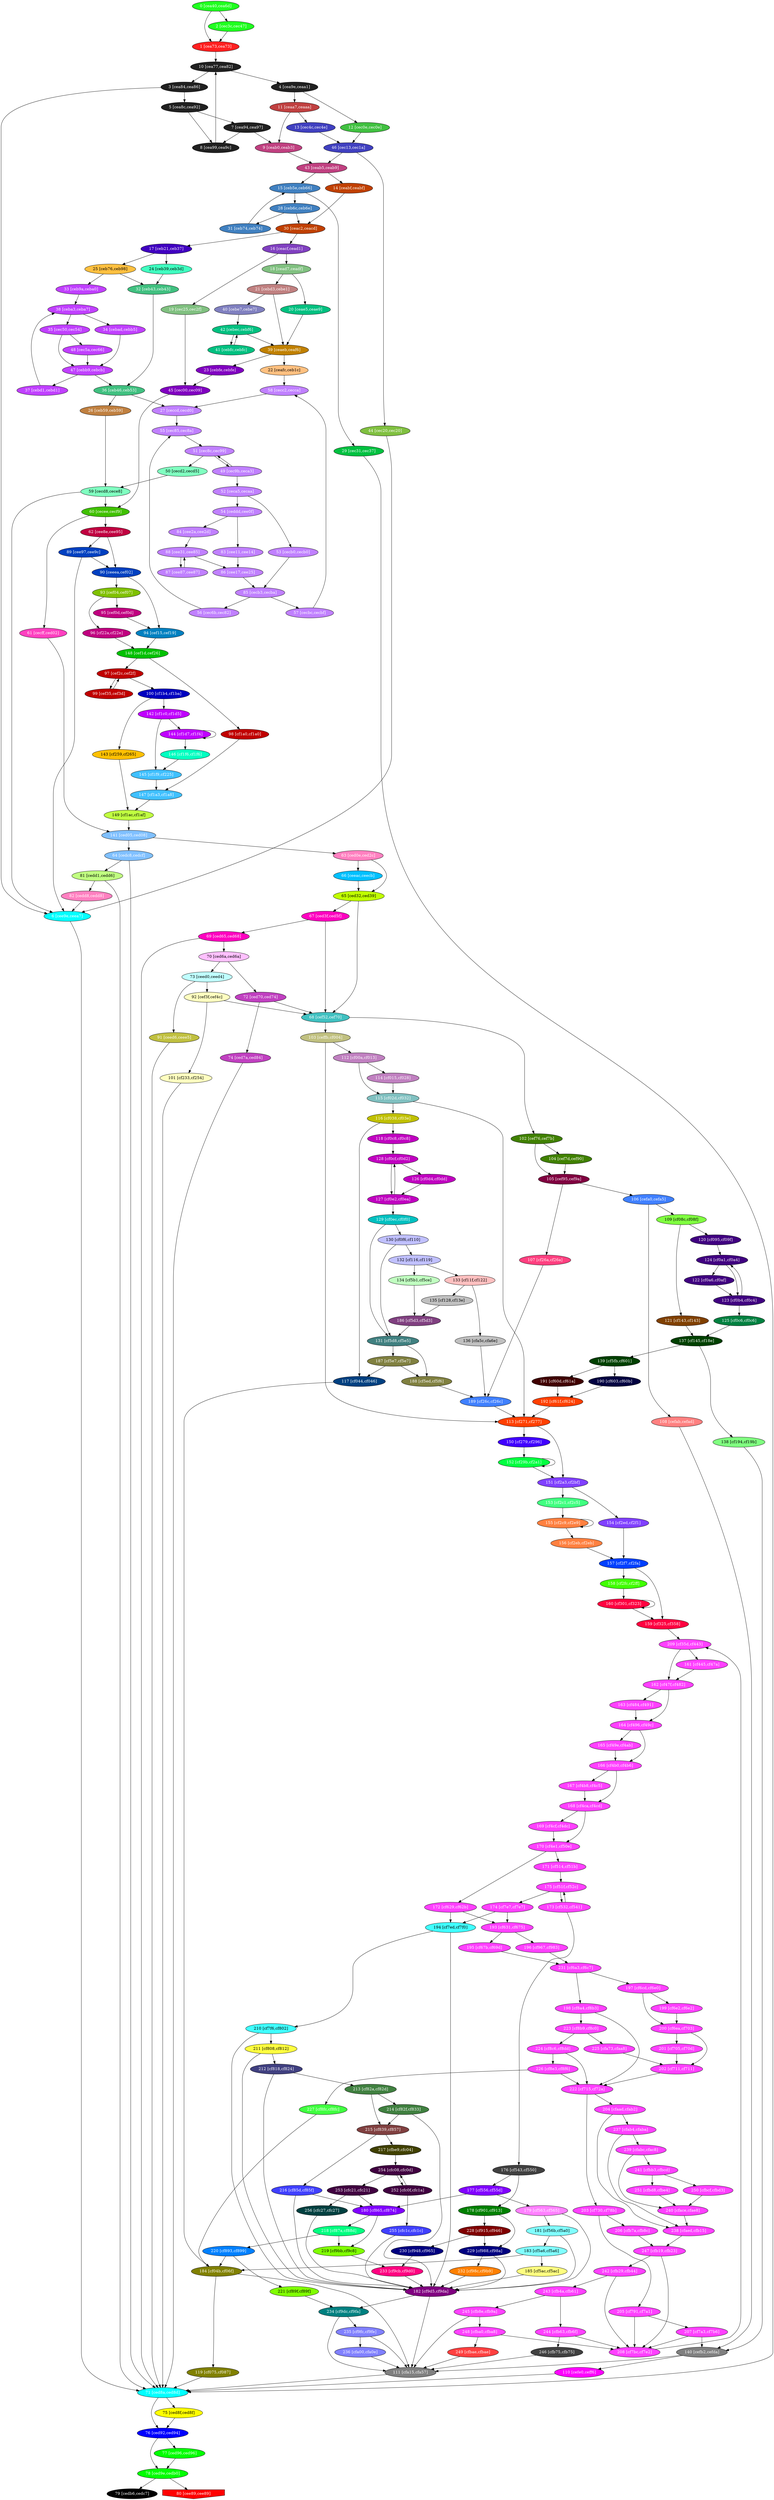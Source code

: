diGraph libnss3{
	libnss3_0  [style=filled fillcolor="#20FF20" fontcolor="#ffffff" shape=oval label="0 [cea40,cea6d]"]
	libnss3_1  [style=filled fillcolor="#FF2020" fontcolor="#ffffff" shape=oval label="1 [cea73,cea73]"]
	libnss3_2  [style=filled fillcolor="#20FF20" fontcolor="#ffffff" shape=oval label="2 [cec3c,cec47]"]
	libnss3_3  [style=filled fillcolor="#202020" fontcolor="#ffffff" shape=oval label="3 [cea84,cea86]"]
	libnss3_4  [style=filled fillcolor="#202020" fontcolor="#ffffff" shape=oval label="4 [cea9e,ceaa1]"]
	libnss3_5  [style=filled fillcolor="#202020" fontcolor="#ffffff" shape=oval label="5 [cea8c,cea92]"]
	libnss3_6  [style=filled fillcolor="#00FFFF" fontcolor="#ffffff" shape=oval label="6 [cee9e,ceea7]"]
	libnss3_7  [style=filled fillcolor="#202020" fontcolor="#ffffff" shape=oval label="7 [cea94,cea97]"]
	libnss3_8  [style=filled fillcolor="#202020" fontcolor="#ffffff" shape=oval label="8 [cea99,cea9c]"]
	libnss3_9  [style=filled fillcolor="#C04080" fontcolor="#ffffff" shape=oval label="9 [ceab0,ceab3]"]
	libnss3_a  [style=filled fillcolor="#202020" fontcolor="#ffffff" shape=oval label="10 [cea77,cea82]"]
	libnss3_b  [style=filled fillcolor="#C04040" fontcolor="#ffffff" shape=oval label="11 [ceaa7,ceaaa]"]
	libnss3_c  [style=filled fillcolor="#40C040" fontcolor="#ffffff" shape=oval label="12 [cec0e,cec0e]"]
	libnss3_d  [style=filled fillcolor="#4040C0" fontcolor="#ffffff" shape=oval label="13 [cec4c,cec4e]"]
	libnss3_e  [style=filled fillcolor="#C04000" fontcolor="#ffffff" shape=oval label="14 [ceabf,ceabf]"]
	libnss3_f  [style=filled fillcolor="#4080C0" fontcolor="#ffffff" shape=oval label="15 [ceb5e,ceb66]"]
	libnss3_10  [style=filled fillcolor="#8040C0" fontcolor="#ffffff" shape=oval label="16 [ceacf,cead1]"]
	libnss3_11  [style=filled fillcolor="#4000C0" fontcolor="#ffffff" shape=oval label="17 [ceb21,ceb37]"]
	libnss3_12  [style=filled fillcolor="#80C080" fontcolor="#ffffff" shape=oval label="18 [cead7,ceadf]"]
	libnss3_13  [style=filled fillcolor="#80C080" fontcolor="#ffffff" shape=oval label="19 [cec25,cec2f]"]
	libnss3_14  [style=filled fillcolor="#00C080" fontcolor="#ffffff" shape=oval label="20 [ceae5,ceae9]"]
	libnss3_15  [style=filled fillcolor="#C08080" fontcolor="#ffffff" shape=oval label="21 [cebd3,cebe1]"]
	libnss3_16  [style=filled fillcolor="#FFC080" fontcolor="#000000" shape=oval label="22 [ceafc,ceb1c]"]
	libnss3_17  [style=filled fillcolor="#8000C0" fontcolor="#ffffff" shape=oval label="23 [cebfe,cebfe]"]
	libnss3_18  [style=filled fillcolor="#40FFC0" fontcolor="#000000" shape=oval label="24 [ceb39,ceb3d]"]
	libnss3_19  [style=filled fillcolor="#FFC040" fontcolor="#000000" shape=oval label="25 [ceb76,ceb98]"]
	libnss3_1a  [style=filled fillcolor="#C08040" fontcolor="#ffffff" shape=oval label="26 [ceb59,ceb59]"]
	libnss3_1b  [style=filled fillcolor="#C080FF" fontcolor="#ffffff" shape=oval label="27 [ceccd,cecd0]"]
	libnss3_1c  [style=filled fillcolor="#4080C0" fontcolor="#ffffff" shape=oval label="28 [ceb6c,ceb6e]"]
	libnss3_1d  [style=filled fillcolor="#00C040" fontcolor="#ffffff" shape=oval label="29 [cec31,cec37]"]
	libnss3_1e  [style=filled fillcolor="#C04000" fontcolor="#ffffff" shape=oval label="30 [ceac2,ceacd]"]
	libnss3_1f  [style=filled fillcolor="#4080C0" fontcolor="#ffffff" shape=oval label="31 [ceb74,ceb74]"]
	libnss3_20  [style=filled fillcolor="#40C080" fontcolor="#ffffff" shape=oval label="32 [ceb43,ceb43]"]
	libnss3_21  [style=filled fillcolor="#C040FF" fontcolor="#ffffff" shape=oval label="33 [ceb9a,ceba0]"]
	libnss3_22  [style=filled fillcolor="#C040FF" fontcolor="#ffffff" shape=oval label="34 [cebad,cebb5]"]
	libnss3_23  [style=filled fillcolor="#C040FF" fontcolor="#ffffff" shape=oval label="35 [cec50,cec54]"]
	libnss3_24  [style=filled fillcolor="#40C080" fontcolor="#ffffff" shape=oval label="36 [ceb46,ceb53]"]
	libnss3_25  [style=filled fillcolor="#C040FF" fontcolor="#ffffff" shape=oval label="37 [cebd1,cebd1]"]
	libnss3_26  [style=filled fillcolor="#C040FF" fontcolor="#ffffff" shape=oval label="38 [ceba3,ceba7]"]
	libnss3_27  [style=filled fillcolor="#C08000" fontcolor="#ffffff" shape=oval label="39 [ceaeb,ceaf6]"]
	libnss3_28  [style=filled fillcolor="#8080C0" fontcolor="#ffffff" shape=oval label="40 [cebe7,cebe7]"]
	libnss3_29  [style=filled fillcolor="#00C080" fontcolor="#ffffff" shape=oval label="41 [cebfc,cebfc]"]
	libnss3_2a  [style=filled fillcolor="#00C080" fontcolor="#ffffff" shape=oval label="42 [cebec,cebf6]"]
	libnss3_2b  [style=filled fillcolor="#C04080" fontcolor="#ffffff" shape=oval label="43 [ceab5,ceab9]"]
	libnss3_2c  [style=filled fillcolor="#80C040" fontcolor="#ffffff" shape=oval label="44 [cec20,cec20]"]
	libnss3_2d  [style=filled fillcolor="#8000C0" fontcolor="#ffffff" shape=oval label="45 [cec00,cec09]"]
	libnss3_2e  [style=filled fillcolor="#4040C0" fontcolor="#ffffff" shape=oval label="46 [cec13,cec1a]"]
	libnss3_2f  [style=filled fillcolor="#C040FF" fontcolor="#ffffff" shape=oval label="47 [cebb9,cebcb]"]
	libnss3_30  [style=filled fillcolor="#C040FF" fontcolor="#ffffff" shape=oval label="48 [cec5a,cec66]"]
	libnss3_31  [style=filled fillcolor="#C080FF" fontcolor="#ffffff" shape=oval label="49 [cec9b,ceca3]"]
	libnss3_32  [style=filled fillcolor="#80FFC0" fontcolor="#000000" shape=oval label="50 [cecd2,cecd5]"]
	libnss3_33  [style=filled fillcolor="#C080FF" fontcolor="#ffffff" shape=oval label="51 [cec8c,cec99]"]
	libnss3_34  [style=filled fillcolor="#C080FF" fontcolor="#ffffff" shape=oval label="52 [ceca5,cecaa]"]
	libnss3_35  [style=filled fillcolor="#C080FF" fontcolor="#ffffff" shape=oval label="53 [cecb0,cecb0]"]
	libnss3_36  [style=filled fillcolor="#C080FF" fontcolor="#ffffff" shape=oval label="54 [ceddd,cee0f]"]
	libnss3_37  [style=filled fillcolor="#C080FF" fontcolor="#ffffff" shape=oval label="55 [cec85,cec8a]"]
	libnss3_38  [style=filled fillcolor="#C080FF" fontcolor="#ffffff" shape=oval label="56 [cec6b,cec82]"]
	libnss3_39  [style=filled fillcolor="#C080FF" fontcolor="#ffffff" shape=oval label="57 [cecbc,cecbf]"]
	libnss3_3a  [style=filled fillcolor="#C080FF" fontcolor="#ffffff" shape=oval label="58 [cecc2,cecca]"]
	libnss3_3b  [style=filled fillcolor="#80FFC0" fontcolor="#000000" shape=oval label="59 [cecd8,cece8]"]
	libnss3_3c  [style=filled fillcolor="#40C000" fontcolor="#ffffff" shape=oval label="60 [cecee,cecf9]"]
	libnss3_3d  [style=filled fillcolor="#FF40C0" fontcolor="#ffffff" shape=oval label="61 [cecff,ced02]"]
	libnss3_3e  [style=filled fillcolor="#C00040" fontcolor="#ffffff" shape=oval label="62 [cee8e,cee95]"]
	libnss3_3f  [style=filled fillcolor="#FF80C0" fontcolor="#ffffff" shape=oval label="63 [ced0e,ced2c]"]
	libnss3_40  [style=filled fillcolor="#80C0FF" fontcolor="#ffffff" shape=oval label="64 [cedc8,cedcf]"]
	libnss3_41  [style=filled fillcolor="#C0FF00" fontcolor="#000000" shape=oval label="65 [ced32,ced39]"]
	libnss3_42  [style=filled fillcolor="#00C0FF" fontcolor="#ffffff" shape=oval label="66 [ceeac,ceecb]"]
	libnss3_43  [style=filled fillcolor="#FF00C0" fontcolor="#ffffff" shape=oval label="67 [ced3f,ced5f]"]
	libnss3_44  [style=filled fillcolor="#40C0C0" fontcolor="#ffffff" shape=oval label="68 [cef52,cef70]"]
	libnss3_45  [style=filled fillcolor="#FF00C0" fontcolor="#ffffff" shape=oval label="69 [ced65,ced68]"]
	libnss3_46  [style=filled fillcolor="#FFC0FF" fontcolor="#000000" shape=oval label="70 [ced6a,ced6a]"]
	libnss3_47  [style=filled fillcolor="#00FFFF" fontcolor="#ffffff" shape=oval label="71 [ced8a,ced8d]"]
	libnss3_48  [style=filled fillcolor="#C040C0" fontcolor="#ffffff" shape=oval label="72 [ced70,ced74]"]
	libnss3_49  [style=filled fillcolor="#C0FFFF" fontcolor="#000000" shape=oval label="73 [ceed0,ceed4]"]
	libnss3_4a  [style=filled fillcolor="#C040C0" fontcolor="#ffffff" shape=oval label="74 [ced7a,ced84]"]
	libnss3_4b  [style=filled fillcolor="#FFFF00" fontcolor="#000000" shape=oval label="75 [ced8f,ced8f]"]
	libnss3_4c  [style=filled fillcolor="#0000FF" fontcolor="#ffffff" shape=oval label="76 [ced92,ced94]"]
	libnss3_4d  [style=filled fillcolor="#00FF00" fontcolor="#ffffff" shape=oval label="77 [ced96,ced96]"]
	libnss3_4e  [style=filled fillcolor="#00FF00" fontcolor="#ffffff" shape=oval label="78 [ced9e,cedb0]"]
	libnss3_4f  [style=filled fillcolor="#000000" fontcolor="#ffffff" shape=oval label="79 [cedb6,cedc7]"]
	libnss3_50  [style=filled fillcolor="#FF0000" fontcolor="#ffffff" shape=invhouse label="80 [cee89,cee89]"]
	libnss3_51  [style=filled fillcolor="#C0FF80" fontcolor="#000000" shape=oval label="81 [cedd1,cedd6]"]
	libnss3_52  [style=filled fillcolor="#FF80C0" fontcolor="#ffffff" shape=oval label="82 [cedd8,cedd8]"]
	libnss3_53  [style=filled fillcolor="#C080FF" fontcolor="#ffffff" shape=oval label="83 [cee11,cee14]"]
	libnss3_54  [style=filled fillcolor="#C080FF" fontcolor="#ffffff" shape=oval label="84 [cee2a,cee2d]"]
	libnss3_55  [style=filled fillcolor="#C080FF" fontcolor="#ffffff" shape=oval label="85 [cecb3,cecba]"]
	libnss3_56  [style=filled fillcolor="#C080FF" fontcolor="#ffffff" shape=oval label="86 [cee17,cee25]"]
	libnss3_57  [style=filled fillcolor="#C080FF" fontcolor="#ffffff" shape=oval label="87 [cee87,cee87]"]
	libnss3_58  [style=filled fillcolor="#C080FF" fontcolor="#ffffff" shape=oval label="88 [cee31,cee85]"]
	libnss3_59  [style=filled fillcolor="#0040C0" fontcolor="#ffffff" shape=oval label="89 [cee97,cee9c]"]
	libnss3_5a  [style=filled fillcolor="#0040C0" fontcolor="#ffffff" shape=oval label="90 [ceeea,cef02]"]
	libnss3_5b  [style=filled fillcolor="#C0C040" fontcolor="#ffffff" shape=oval label="91 [ceed6,ceee5]"]
	libnss3_5c  [style=filled fillcolor="#FFFFC0" fontcolor="#000000" shape=oval label="92 [cef3f,cef4c]"]
	libnss3_5d  [style=filled fillcolor="#80C000" fontcolor="#ffffff" shape=oval label="93 [cef04,cef07]"]
	libnss3_5e  [style=filled fillcolor="#0080C0" fontcolor="#ffffff" shape=oval label="94 [cef15,cef19]"]
	libnss3_5f  [style=filled fillcolor="#C00080" fontcolor="#ffffff" shape=oval label="95 [cef0d,cef0d]"]
	libnss3_60  [style=filled fillcolor="#C00080" fontcolor="#ffffff" shape=oval label="96 [cf22a,cf22e]"]
	libnss3_61  [style=filled fillcolor="#C00000" fontcolor="#ffffff" shape=oval label="97 [cef2c,cef2f]"]
	libnss3_62  [style=filled fillcolor="#C00000" fontcolor="#ffffff" shape=oval label="98 [cf1a0,cf1a0]"]
	libnss3_63  [style=filled fillcolor="#C00000" fontcolor="#ffffff" shape=oval label="99 [cef35,cef3d]"]
	libnss3_64  [style=filled fillcolor="#0000C0" fontcolor="#ffffff" shape=oval label="100 [cf1b4,cf1ba]"]
	libnss3_65  [style=filled fillcolor="#FFFFC0" fontcolor="#000000" shape=oval label="101 [cf233,cf254]"]
	libnss3_66  [style=filled fillcolor="#408000" fontcolor="#ffffff" shape=oval label="102 [cef76,cef7b]"]
	libnss3_67  [style=filled fillcolor="#C0C080" fontcolor="#ffffff" shape=oval label="103 [ceffb,cf004]"]
	libnss3_68  [style=filled fillcolor="#408000" fontcolor="#ffffff" shape=oval label="104 [cef7d,cef90]"]
	libnss3_69  [style=filled fillcolor="#800040" fontcolor="#ffffff" shape=oval label="105 [cef95,cef9a]"]
	libnss3_6a  [style=filled fillcolor="#4080FF" fontcolor="#ffffff" shape=oval label="106 [cefa0,cefa5]"]
	libnss3_6b  [style=filled fillcolor="#FF4080" fontcolor="#ffffff" shape=oval label="107 [cf26a,cf26a]"]
	libnss3_6c  [style=filled fillcolor="#FF8080" fontcolor="#ffffff" shape=oval label="108 [cefab,cefad]"]
	libnss3_6d  [style=filled fillcolor="#80FF40" fontcolor="#000000" shape=oval label="109 [cf08c,cf08f]"]
	libnss3_6e  [style=filled fillcolor="#FF00FF" fontcolor="#ffffff" shape=oval label="110 [cefe0,ceff6]"]
	libnss3_6f  [style=filled fillcolor="#808080" fontcolor="#ffffff" shape=oval label="111 [cfa15,cfa57]"]
	libnss3_70  [style=filled fillcolor="#C080C0" fontcolor="#ffffff" shape=oval label="112 [cf00a,cf013]"]
	libnss3_71  [style=filled fillcolor="#FF4000" fontcolor="#ffffff" shape=oval label="113 [cf271,cf277]"]
	libnss3_72  [style=filled fillcolor="#C080C0" fontcolor="#ffffff" shape=oval label="114 [cf015,cf028]"]
	libnss3_73  [style=filled fillcolor="#80C0C0" fontcolor="#ffffff" shape=oval label="115 [cf02d,cf032]"]
	libnss3_74  [style=filled fillcolor="#C0C000" fontcolor="#ffffff" shape=oval label="116 [cf038,cf03e]"]
	libnss3_75  [style=filled fillcolor="#004080" fontcolor="#ffffff" shape=oval label="117 [cf044,cf046]"]
	libnss3_76  [style=filled fillcolor="#C000C0" fontcolor="#ffffff" shape=oval label="118 [cf0c8,cf0c8]"]
	libnss3_77  [style=filled fillcolor="#808000" fontcolor="#ffffff" shape=oval label="119 [cf075,cf087]"]
	libnss3_78  [style=filled fillcolor="#400080" fontcolor="#ffffff" shape=oval label="120 [cf095,cf09f]"]
	libnss3_79  [style=filled fillcolor="#804000" fontcolor="#ffffff" shape=oval label="121 [cf143,cf143]"]
	libnss3_7a  [style=filled fillcolor="#400080" fontcolor="#ffffff" shape=oval label="122 [cf0a6,cf0af]"]
	libnss3_7b  [style=filled fillcolor="#400080" fontcolor="#ffffff" shape=oval label="123 [cf0b4,cf0c4]"]
	libnss3_7c  [style=filled fillcolor="#400080" fontcolor="#ffffff" shape=oval label="124 [cf0a1,cf0a4]"]
	libnss3_7d  [style=filled fillcolor="#008040" fontcolor="#ffffff" shape=oval label="125 [cf0c6,cf0c6]"]
	libnss3_7e  [style=filled fillcolor="#C000C0" fontcolor="#ffffff" shape=oval label="126 [cf0d4,cf0dd]"]
	libnss3_7f  [style=filled fillcolor="#C000C0" fontcolor="#ffffff" shape=oval label="127 [cf0e2,cf0ea]"]
	libnss3_80  [style=filled fillcolor="#C000C0" fontcolor="#ffffff" shape=oval label="128 [cf0cf,cf0d2]"]
	libnss3_81  [style=filled fillcolor="#00C0C0" fontcolor="#ffffff" shape=oval label="129 [cf0ec,cf0f0]"]
	libnss3_82  [style=filled fillcolor="#C0C0FF" fontcolor="#000000" shape=oval label="130 [cf0f6,cf110]"]
	libnss3_83  [style=filled fillcolor="#408080" fontcolor="#ffffff" shape=oval label="131 [cf5d8,cf5e5]"]
	libnss3_84  [style=filled fillcolor="#C0C0FF" fontcolor="#000000" shape=oval label="132 [cf116,cf119]"]
	libnss3_85  [style=filled fillcolor="#FFC0C0" fontcolor="#000000" shape=oval label="133 [cf11f,cf122]"]
	libnss3_86  [style=filled fillcolor="#C0FFC0" fontcolor="#000000" shape=oval label="134 [cf5b1,cf5ce]"]
	libnss3_87  [style=filled fillcolor="#C0C0C0" fontcolor="#000000" shape=oval label="135 [cf128,cf13e]"]
	libnss3_88  [style=filled fillcolor="#C0C0C0" fontcolor="#000000" shape=oval label="136 [cfa5c,cfa6e]"]
	libnss3_89  [style=filled fillcolor="#004000" fontcolor="#ffffff" shape=oval label="137 [cf145,cf18e]"]
	libnss3_8a  [style=filled fillcolor="#80FF80" fontcolor="#000000" shape=oval label="138 [cf194,cf19b]"]
	libnss3_8b  [style=filled fillcolor="#004000" fontcolor="#ffffff" shape=oval label="139 [cf5fb,cf601]"]
	libnss3_8c  [style=filled fillcolor="#808080" fontcolor="#ffffff" shape=oval label="140 [cefb2,cefda]"]
	libnss3_8d  [style=filled fillcolor="#80C0FF" fontcolor="#ffffff" shape=oval label="141 [ced05,ced08]"]
	libnss3_8e  [style=filled fillcolor="#C000FF" fontcolor="#ffffff" shape=oval label="142 [cf1c0,cf1d5]"]
	libnss3_8f  [style=filled fillcolor="#FFC000" fontcolor="#000000" shape=oval label="143 [cf259,cf265]"]
	libnss3_90  [style=filled fillcolor="#C000FF" fontcolor="#ffffff" shape=oval label="144 [cf1d7,cf1f4]"]
	libnss3_91  [style=filled fillcolor="#40C0FF" fontcolor="#ffffff" shape=oval label="145 [cf1f9,cf225]"]
	libnss3_92  [style=filled fillcolor="#00FFC0" fontcolor="#ffffff" shape=oval label="146 [cf1f6,cf1f6]"]
	libnss3_93  [style=filled fillcolor="#40C0FF" fontcolor="#ffffff" shape=oval label="147 [cf1a3,cf1a8]"]
	libnss3_94  [style=filled fillcolor="#00C000" fontcolor="#ffffff" shape=oval label="148 [cef1d,cef26]"]
	libnss3_95  [style=filled fillcolor="#C0FF40" fontcolor="#000000" shape=oval label="149 [cf1ac,cf1af]"]
	libnss3_96  [style=filled fillcolor="#4000FF" fontcolor="#ffffff" shape=oval label="150 [cf279,cf296]"]
	libnss3_97  [style=filled fillcolor="#8040FF" fontcolor="#ffffff" shape=oval label="151 [cf2a3,cf2bf]"]
	libnss3_98  [style=filled fillcolor="#00FF40" fontcolor="#ffffff" shape=oval label="152 [cf29b,cf2a1]"]
	libnss3_99  [style=filled fillcolor="#40FF80" fontcolor="#ffffff" shape=oval label="153 [cf2c1,cf2c5]"]
	libnss3_9a  [style=filled fillcolor="#8040FF" fontcolor="#ffffff" shape=oval label="154 [cf2ed,cf2f1]"]
	libnss3_9b  [style=filled fillcolor="#FF8040" fontcolor="#ffffff" shape=oval label="155 [cf2c9,cf2e9]"]
	libnss3_9c  [style=filled fillcolor="#FF8040" fontcolor="#ffffff" shape=oval label="156 [cf2eb,cf2eb]"]
	libnss3_9d  [style=filled fillcolor="#0040FF" fontcolor="#ffffff" shape=oval label="157 [cf2f7,cf2fa]"]
	libnss3_9e  [style=filled fillcolor="#40FF00" fontcolor="#ffffff" shape=oval label="158 [cf2fc,cf2ff]"]
	libnss3_9f  [style=filled fillcolor="#FF0040" fontcolor="#ffffff" shape=oval label="159 [cf325,cf358]"]
	libnss3_a0  [style=filled fillcolor="#FF0040" fontcolor="#ffffff" shape=oval label="160 [cf301,cf323]"]
	libnss3_a1  [style=filled fillcolor="#FF40FF" fontcolor="#ffffff" shape=oval label="161 [cf445,cf47a]"]
	libnss3_a2  [style=filled fillcolor="#FF40FF" fontcolor="#ffffff" shape=oval label="162 [cf47f,cf482]"]
	libnss3_a3  [style=filled fillcolor="#FF40FF" fontcolor="#ffffff" shape=oval label="163 [cf484,cf491]"]
	libnss3_a4  [style=filled fillcolor="#FF40FF" fontcolor="#ffffff" shape=oval label="164 [cf496,cf49c]"]
	libnss3_a5  [style=filled fillcolor="#FF40FF" fontcolor="#ffffff" shape=oval label="165 [cf49e,cf4ab]"]
	libnss3_a6  [style=filled fillcolor="#FF40FF" fontcolor="#ffffff" shape=oval label="166 [cf4b0,cf4b6]"]
	libnss3_a7  [style=filled fillcolor="#FF40FF" fontcolor="#ffffff" shape=oval label="167 [cf4b8,cf4c5]"]
	libnss3_a8  [style=filled fillcolor="#FF40FF" fontcolor="#ffffff" shape=oval label="168 [cf4ca,cf4cd]"]
	libnss3_a9  [style=filled fillcolor="#FF40FF" fontcolor="#ffffff" shape=oval label="169 [cf4cf,cf4dc]"]
	libnss3_aa  [style=filled fillcolor="#FF40FF" fontcolor="#ffffff" shape=oval label="170 [cf4e1,cf50e]"]
	libnss3_ab  [style=filled fillcolor="#FF40FF" fontcolor="#ffffff" shape=oval label="171 [cf514,cf51b]"]
	libnss3_ac  [style=filled fillcolor="#FF40FF" fontcolor="#ffffff" shape=oval label="172 [cf629,cf62b]"]
	libnss3_ad  [style=filled fillcolor="#FF40FF" fontcolor="#ffffff" shape=oval label="173 [cf532,cf541]"]
	libnss3_ae  [style=filled fillcolor="#FF40FF" fontcolor="#ffffff" shape=oval label="174 [cf7e7,cf7e7]"]
	libnss3_af  [style=filled fillcolor="#FF40FF" fontcolor="#ffffff" shape=oval label="175 [cf51f,cf52c]"]
	libnss3_b0  [style=filled fillcolor="#404040" fontcolor="#ffffff" shape=oval label="176 [cf543,cf550]"]
	libnss3_b1  [style=filled fillcolor="#8000FF" fontcolor="#ffffff" shape=oval label="177 [cf556,cf55d]"]
	libnss3_b2  [style=filled fillcolor="#008000" fontcolor="#ffffff" shape=oval label="178 [cf901,cf913]"]
	libnss3_b3  [style=filled fillcolor="#FF80FF" fontcolor="#ffffff" shape=oval label="179 [cf563,cf565]"]
	libnss3_b4  [style=filled fillcolor="#8000FF" fontcolor="#ffffff" shape=oval label="180 [cf865,cf874]"]
	libnss3_b5  [style=filled fillcolor="#80FFFF" fontcolor="#000000" shape=oval label="181 [cf56b,cf5a0]"]
	libnss3_b6  [style=filled fillcolor="#800080" fontcolor="#ffffff" shape=oval label="182 [cf9d5,cf9da]"]
	libnss3_b7  [style=filled fillcolor="#80FFFF" fontcolor="#000000" shape=oval label="183 [cf5a6,cf5a6]"]
	libnss3_b8  [style=filled fillcolor="#808000" fontcolor="#ffffff" shape=oval label="184 [cf04b,cf06f]"]
	libnss3_b9  [style=filled fillcolor="#FFFF80" fontcolor="#000000" shape=oval label="185 [cf5ac,cf5ac]"]
	libnss3_ba  [style=filled fillcolor="#804080" fontcolor="#ffffff" shape=oval label="186 [cf5d3,cf5d3]"]
	libnss3_bb  [style=filled fillcolor="#808040" fontcolor="#ffffff" shape=oval label="187 [cf5e7,cf5e7]"]
	libnss3_bc  [style=filled fillcolor="#808040" fontcolor="#ffffff" shape=oval label="188 [cf5ed,cf5f6]"]
	libnss3_bd  [style=filled fillcolor="#4080FF" fontcolor="#ffffff" shape=oval label="189 [cf26c,cf26c]"]
	libnss3_be  [style=filled fillcolor="#000040" fontcolor="#ffffff" shape=oval label="190 [cf603,cf60b]"]
	libnss3_bf  [style=filled fillcolor="#400000" fontcolor="#ffffff" shape=oval label="191 [cf60d,cf61a]"]
	libnss3_c0  [style=filled fillcolor="#FF4000" fontcolor="#ffffff" shape=oval label="192 [cf61f,cf624]"]
	libnss3_c1  [style=filled fillcolor="#FF40FF" fontcolor="#ffffff" shape=oval label="193 [cf631,cf675]"]
	libnss3_c2  [style=filled fillcolor="#40FFFF" fontcolor="#000000" shape=oval label="194 [cf7ed,cf7f0]"]
	libnss3_c3  [style=filled fillcolor="#FF40FF" fontcolor="#ffffff" shape=oval label="195 [cf67b,cf69d]"]
	libnss3_c4  [style=filled fillcolor="#FF40FF" fontcolor="#ffffff" shape=oval label="196 [cf967,cf983]"]
	libnss3_c5  [style=filled fillcolor="#FF40FF" fontcolor="#ffffff" shape=oval label="197 [cf6cd,cf6e0]"]
	libnss3_c6  [style=filled fillcolor="#FF40FF" fontcolor="#ffffff" shape=oval label="198 [cf8a4,cf8b3]"]
	libnss3_c7  [style=filled fillcolor="#FF40FF" fontcolor="#ffffff" shape=oval label="199 [cf6e2,cf6e2]"]
	libnss3_c8  [style=filled fillcolor="#FF40FF" fontcolor="#ffffff" shape=oval label="200 [cf6ea,cf703]"]
	libnss3_c9  [style=filled fillcolor="#FF40FF" fontcolor="#ffffff" shape=oval label="201 [cf705,cf70d]"]
	libnss3_ca  [style=filled fillcolor="#FF40FF" fontcolor="#ffffff" shape=oval label="202 [cf711,cf711]"]
	libnss3_cb  [style=filled fillcolor="#FF40FF" fontcolor="#ffffff" shape=oval label="203 [cf730,cf78b]"]
	libnss3_cc  [style=filled fillcolor="#FF40FF" fontcolor="#ffffff" shape=oval label="204 [cfaad,cfab2]"]
	libnss3_cd  [style=filled fillcolor="#FF40FF" fontcolor="#ffffff" shape=oval label="205 [cf791,cf7a1]"]
	libnss3_ce  [style=filled fillcolor="#FF40FF" fontcolor="#ffffff" shape=oval label="206 [cfb7a,cfb8c]"]
	libnss3_cf  [style=filled fillcolor="#FF40FF" fontcolor="#ffffff" shape=oval label="207 [cf7a3,cf7b6]"]
	libnss3_d0  [style=filled fillcolor="#FF40FF" fontcolor="#ffffff" shape=oval label="208 [cf7bc,cf7e2]"]
	libnss3_d1  [style=filled fillcolor="#FF40FF" fontcolor="#ffffff" shape=oval label="209 [cf35d,cf443]"]
	libnss3_d2  [style=filled fillcolor="#40FFFF" fontcolor="#000000" shape=oval label="210 [cf7f6,cf802]"]
	libnss3_d3  [style=filled fillcolor="#FFFF40" fontcolor="#000000" shape=oval label="211 [cf808,cf812]"]
	libnss3_d4  [style=filled fillcolor="#404080" fontcolor="#ffffff" shape=oval label="212 [cf818,cf824]"]
	libnss3_d5  [style=filled fillcolor="#408040" fontcolor="#ffffff" shape=oval label="213 [cf82a,cf82d]"]
	libnss3_d6  [style=filled fillcolor="#408040" fontcolor="#ffffff" shape=oval label="214 [cf82f,cf833]"]
	libnss3_d7  [style=filled fillcolor="#804040" fontcolor="#ffffff" shape=oval label="215 [cf839,cf857]"]
	libnss3_d8  [style=filled fillcolor="#4040FF" fontcolor="#ffffff" shape=oval label="216 [cf85d,cf85f]"]
	libnss3_d9  [style=filled fillcolor="#404000" fontcolor="#ffffff" shape=oval label="217 [cfbe9,cfc04]"]
	libnss3_da  [style=filled fillcolor="#00FF80" fontcolor="#ffffff" shape=oval label="218 [cf87a,cf88d]"]
	libnss3_db  [style=filled fillcolor="#80FF00" fontcolor="#000000" shape=oval label="219 [cf9bb,cf9c8]"]
	libnss3_dc  [style=filled fillcolor="#0080FF" fontcolor="#ffffff" shape=oval label="220 [cf893,cf899]"]
	libnss3_dd  [style=filled fillcolor="#80FF00" fontcolor="#000000" shape=oval label="221 [cf89f,cf89f]"]
	libnss3_de  [style=filled fillcolor="#FF40FF" fontcolor="#ffffff" shape=oval label="222 [cf715,cf72a]"]
	libnss3_df  [style=filled fillcolor="#FF40FF" fontcolor="#ffffff" shape=oval label="223 [cf8b9,cf8c0]"]
	libnss3_e0  [style=filled fillcolor="#FF40FF" fontcolor="#ffffff" shape=oval label="224 [cf8c6,cf8dd]"]
	libnss3_e1  [style=filled fillcolor="#FF40FF" fontcolor="#ffffff" shape=oval label="225 [cfa73,cfaa8]"]
	libnss3_e2  [style=filled fillcolor="#FF40FF" fontcolor="#ffffff" shape=oval label="226 [cf8e3,cf8f6]"]
	libnss3_e3  [style=filled fillcolor="#40FF40" fontcolor="#ffffff" shape=oval label="227 [cf8fc,cf8fc]"]
	libnss3_e4  [style=filled fillcolor="#800000" fontcolor="#ffffff" shape=oval label="228 [cf915,cf946]"]
	libnss3_e5  [style=filled fillcolor="#000080" fontcolor="#ffffff" shape=oval label="229 [cf988,cf98a]"]
	libnss3_e6  [style=filled fillcolor="#000080" fontcolor="#ffffff" shape=oval label="230 [cf948,cf965]"]
	libnss3_e7  [style=filled fillcolor="#FF40FF" fontcolor="#ffffff" shape=oval label="231 [cf6a3,cf6c7]"]
	libnss3_e8  [style=filled fillcolor="#FF8000" fontcolor="#ffffff" shape=oval label="232 [cf98c,cf9b9]"]
	libnss3_e9  [style=filled fillcolor="#FF0080" fontcolor="#ffffff" shape=oval label="233 [cf9cb,cf9d0]"]
	libnss3_ea  [style=filled fillcolor="#008080" fontcolor="#ffffff" shape=oval label="234 [cf9dc,cf9fa]"]
	libnss3_eb  [style=filled fillcolor="#8080FF" fontcolor="#ffffff" shape=oval label="235 [cf9fc,cf9fe]"]
	libnss3_ec  [style=filled fillcolor="#8080FF" fontcolor="#ffffff" shape=oval label="236 [cfa00,cfa0e]"]
	libnss3_ed  [style=filled fillcolor="#FF40FF" fontcolor="#ffffff" shape=oval label="237 [cfab4,cfaba]"]
	libnss3_ee  [style=filled fillcolor="#FF40FF" fontcolor="#ffffff" shape=oval label="238 [cfaed,cfb15]"]
	libnss3_ef  [style=filled fillcolor="#FF40FF" fontcolor="#ffffff" shape=oval label="239 [cfabc,cfac8]"]
	libnss3_f0  [style=filled fillcolor="#FF40FF" fontcolor="#ffffff" shape=oval label="240 [cface,cfae8]"]
	libnss3_f1  [style=filled fillcolor="#FF40FF" fontcolor="#ffffff" shape=oval label="241 [cfbb3,cfbcd]"]
	libnss3_f2  [style=filled fillcolor="#FF40FF" fontcolor="#ffffff" shape=oval label="242 [cfb29,cfb44]"]
	libnss3_f3  [style=filled fillcolor="#FF40FF" fontcolor="#ffffff" shape=oval label="243 [cfb4a,cfb61]"]
	libnss3_f4  [style=filled fillcolor="#FF40FF" fontcolor="#ffffff" shape=oval label="244 [cfb63,cfb6f]"]
	libnss3_f5  [style=filled fillcolor="#FF40FF" fontcolor="#ffffff" shape=oval label="245 [cfb8e,cfb9a]"]
	libnss3_f6  [style=filled fillcolor="#404040" fontcolor="#ffffff" shape=oval label="246 [cfb75,cfb75]"]
	libnss3_f7  [style=filled fillcolor="#FF40FF" fontcolor="#ffffff" shape=oval label="247 [cfb19,cfb23]"]
	libnss3_f8  [style=filled fillcolor="#FF40FF" fontcolor="#ffffff" shape=oval label="248 [cfba0,cfba8]"]
	libnss3_f9  [style=filled fillcolor="#FF4040" fontcolor="#ffffff" shape=oval label="249 [cfbae,cfbae]"]
	libnss3_fa  [style=filled fillcolor="#FF40FF" fontcolor="#ffffff" shape=oval label="250 [cfbcf,cfbd3]"]
	libnss3_fb  [style=filled fillcolor="#FF40FF" fontcolor="#ffffff" shape=oval label="251 [cfbd8,cfbe4]"]
	libnss3_fc  [style=filled fillcolor="#400040" fontcolor="#ffffff" shape=oval label="252 [cfc0f,cfc1a]"]
	libnss3_fd  [style=filled fillcolor="#400040" fontcolor="#ffffff" shape=oval label="253 [cfc21,cfc21]"]
	libnss3_fe  [style=filled fillcolor="#400040" fontcolor="#ffffff" shape=oval label="254 [cfc08,cfc0d]"]
	libnss3_ff  [style=filled fillcolor="#4040FF" fontcolor="#ffffff" shape=oval label="255 [cfc1c,cfc1c]"]
	libnss3_100  [style=filled fillcolor="#004040" fontcolor="#ffffff" shape=oval label="256 [cfc27,cfc27]"]

	libnss3_0 -> libnss3_1
	libnss3_0 -> libnss3_2
	libnss3_1 -> libnss3_a
	libnss3_2 -> libnss3_1
	libnss3_3 -> libnss3_5
	libnss3_3 -> libnss3_6
	libnss3_4 -> libnss3_b
	libnss3_4 -> libnss3_c
	libnss3_5 -> libnss3_7
	libnss3_5 -> libnss3_8
	libnss3_6 -> libnss3_47
	libnss3_7 -> libnss3_8
	libnss3_7 -> libnss3_9
	libnss3_8 -> libnss3_a
	libnss3_9 -> libnss3_2b
	libnss3_a -> libnss3_3
	libnss3_a -> libnss3_4
	libnss3_b -> libnss3_9
	libnss3_b -> libnss3_d
	libnss3_c -> libnss3_2e
	libnss3_d -> libnss3_2e
	libnss3_e -> libnss3_1e
	libnss3_f -> libnss3_1c
	libnss3_f -> libnss3_1d
	libnss3_10 -> libnss3_12
	libnss3_10 -> libnss3_13
	libnss3_11 -> libnss3_18
	libnss3_11 -> libnss3_19
	libnss3_12 -> libnss3_14
	libnss3_12 -> libnss3_15
	libnss3_13 -> libnss3_2d
	libnss3_14 -> libnss3_27
	libnss3_15 -> libnss3_27
	libnss3_15 -> libnss3_28
	libnss3_16 -> libnss3_3a
	libnss3_17 -> libnss3_2d
	libnss3_18 -> libnss3_20
	libnss3_19 -> libnss3_20
	libnss3_19 -> libnss3_21
	libnss3_1a -> libnss3_3b
	libnss3_1b -> libnss3_37
	libnss3_1c -> libnss3_1e
	libnss3_1c -> libnss3_1f
	libnss3_1d -> libnss3_47
	libnss3_1e -> libnss3_10
	libnss3_1e -> libnss3_11
	libnss3_1f -> libnss3_f
	libnss3_20 -> libnss3_24
	libnss3_21 -> libnss3_26
	libnss3_22 -> libnss3_2f
	libnss3_23 -> libnss3_2f
	libnss3_23 -> libnss3_30
	libnss3_24 -> libnss3_1a
	libnss3_24 -> libnss3_1b
	libnss3_25 -> libnss3_26
	libnss3_26 -> libnss3_22
	libnss3_26 -> libnss3_23
	libnss3_27 -> libnss3_16
	libnss3_27 -> libnss3_17
	libnss3_28 -> libnss3_2a
	libnss3_29 -> libnss3_2a
	libnss3_2a -> libnss3_27
	libnss3_2a -> libnss3_29
	libnss3_2b -> libnss3_e
	libnss3_2b -> libnss3_f
	libnss3_2c -> libnss3_6
	libnss3_2d -> libnss3_3c
	libnss3_2e -> libnss3_2b
	libnss3_2e -> libnss3_2c
	libnss3_2f -> libnss3_24
	libnss3_2f -> libnss3_25
	libnss3_30 -> libnss3_2f
	libnss3_31 -> libnss3_33
	libnss3_31 -> libnss3_34
	libnss3_32 -> libnss3_3b
	libnss3_33 -> libnss3_31
	libnss3_33 -> libnss3_32
	libnss3_34 -> libnss3_35
	libnss3_34 -> libnss3_36
	libnss3_35 -> libnss3_55
	libnss3_36 -> libnss3_53
	libnss3_36 -> libnss3_54
	libnss3_37 -> libnss3_33
	libnss3_38 -> libnss3_37
	libnss3_39 -> libnss3_3a
	libnss3_3a -> libnss3_1b
	libnss3_3b -> libnss3_6
	libnss3_3b -> libnss3_3c
	libnss3_3c -> libnss3_3d
	libnss3_3c -> libnss3_3e
	libnss3_3d -> libnss3_8d
	libnss3_3e -> libnss3_59
	libnss3_3e -> libnss3_5a
	libnss3_3f -> libnss3_41
	libnss3_3f -> libnss3_42
	libnss3_40 -> libnss3_47
	libnss3_40 -> libnss3_51
	libnss3_41 -> libnss3_43
	libnss3_41 -> libnss3_44
	libnss3_42 -> libnss3_41
	libnss3_43 -> libnss3_44
	libnss3_43 -> libnss3_45
	libnss3_44 -> libnss3_66
	libnss3_44 -> libnss3_67
	libnss3_45 -> libnss3_46
	libnss3_45 -> libnss3_47
	libnss3_46 -> libnss3_48
	libnss3_46 -> libnss3_49
	libnss3_47 -> libnss3_4b
	libnss3_47 -> libnss3_4c
	libnss3_48 -> libnss3_44
	libnss3_48 -> libnss3_4a
	libnss3_49 -> libnss3_5b
	libnss3_49 -> libnss3_5c
	libnss3_4a -> libnss3_47
	libnss3_4b -> libnss3_4c
	libnss3_4c -> libnss3_4d
	libnss3_4c -> libnss3_4e
	libnss3_4d -> libnss3_4e
	libnss3_4e -> libnss3_4f
	libnss3_4e -> libnss3_50
	libnss3_51 -> libnss3_47
	libnss3_51 -> libnss3_52
	libnss3_52 -> libnss3_6
	libnss3_53 -> libnss3_56
	libnss3_54 -> libnss3_58
	libnss3_55 -> libnss3_38
	libnss3_55 -> libnss3_39
	libnss3_56 -> libnss3_55
	libnss3_57 -> libnss3_58
	libnss3_58 -> libnss3_56
	libnss3_58 -> libnss3_57
	libnss3_59 -> libnss3_6
	libnss3_59 -> libnss3_5a
	libnss3_5a -> libnss3_5d
	libnss3_5a -> libnss3_5e
	libnss3_5b -> libnss3_47
	libnss3_5c -> libnss3_44
	libnss3_5c -> libnss3_65
	libnss3_5d -> libnss3_5f
	libnss3_5d -> libnss3_60
	libnss3_5e -> libnss3_94
	libnss3_5f -> libnss3_5e
	libnss3_60 -> libnss3_94
	libnss3_61 -> libnss3_63
	libnss3_61 -> libnss3_64
	libnss3_62 -> libnss3_93
	libnss3_63 -> libnss3_61
	libnss3_64 -> libnss3_8e
	libnss3_64 -> libnss3_8f
	libnss3_65 -> libnss3_47
	libnss3_66 -> libnss3_68
	libnss3_66 -> libnss3_69
	libnss3_67 -> libnss3_70
	libnss3_67 -> libnss3_71
	libnss3_68 -> libnss3_69
	libnss3_69 -> libnss3_6a
	libnss3_69 -> libnss3_6b
	libnss3_6a -> libnss3_6c
	libnss3_6a -> libnss3_6d
	libnss3_6b -> libnss3_bd
	libnss3_6c -> libnss3_8c
	libnss3_6d -> libnss3_78
	libnss3_6d -> libnss3_79
	libnss3_6e -> libnss3_47
	libnss3_6f -> libnss3_47
	libnss3_70 -> libnss3_72
	libnss3_70 -> libnss3_73
	libnss3_71 -> libnss3_96
	libnss3_71 -> libnss3_97
	libnss3_72 -> libnss3_73
	libnss3_73 -> libnss3_71
	libnss3_73 -> libnss3_74
	libnss3_74 -> libnss3_75
	libnss3_74 -> libnss3_76
	libnss3_75 -> libnss3_b8
	libnss3_76 -> libnss3_80
	libnss3_77 -> libnss3_47
	libnss3_78 -> libnss3_7c
	libnss3_79 -> libnss3_89
	libnss3_7a -> libnss3_7b
	libnss3_7b -> libnss3_7c
	libnss3_7b -> libnss3_7d
	libnss3_7c -> libnss3_7a
	libnss3_7c -> libnss3_7b
	libnss3_7d -> libnss3_89
	libnss3_7e -> libnss3_7f
	libnss3_7f -> libnss3_80
	libnss3_7f -> libnss3_81
	libnss3_80 -> libnss3_7e
	libnss3_80 -> libnss3_7f
	libnss3_81 -> libnss3_82
	libnss3_81 -> libnss3_83
	libnss3_82 -> libnss3_83
	libnss3_82 -> libnss3_84
	libnss3_83 -> libnss3_bb
	libnss3_83 -> libnss3_bc
	libnss3_84 -> libnss3_85
	libnss3_84 -> libnss3_86
	libnss3_85 -> libnss3_87
	libnss3_85 -> libnss3_88
	libnss3_86 -> libnss3_ba
	libnss3_87 -> libnss3_ba
	libnss3_88 -> libnss3_bd
	libnss3_89 -> libnss3_8a
	libnss3_89 -> libnss3_8b
	libnss3_8a -> libnss3_8c
	libnss3_8b -> libnss3_be
	libnss3_8b -> libnss3_bf
	libnss3_8c -> libnss3_6e
	libnss3_8c -> libnss3_6f
	libnss3_8d -> libnss3_3f
	libnss3_8d -> libnss3_40
	libnss3_8e -> libnss3_90
	libnss3_8e -> libnss3_91
	libnss3_8f -> libnss3_95
	libnss3_90 -> libnss3_90
	libnss3_90 -> libnss3_92
	libnss3_91 -> libnss3_93
	libnss3_92 -> libnss3_91
	libnss3_93 -> libnss3_95
	libnss3_94 -> libnss3_61
	libnss3_94 -> libnss3_62
	libnss3_95 -> libnss3_8d
	libnss3_96 -> libnss3_98
	libnss3_97 -> libnss3_99
	libnss3_97 -> libnss3_9a
	libnss3_98 -> libnss3_97
	libnss3_98 -> libnss3_98
	libnss3_99 -> libnss3_9b
	libnss3_9a -> libnss3_9d
	libnss3_9b -> libnss3_9b
	libnss3_9b -> libnss3_9c
	libnss3_9c -> libnss3_9d
	libnss3_9d -> libnss3_9e
	libnss3_9d -> libnss3_9f
	libnss3_9e -> libnss3_a0
	libnss3_9f -> libnss3_d1
	libnss3_a0 -> libnss3_9f
	libnss3_a0 -> libnss3_a0
	libnss3_a1 -> libnss3_a2
	libnss3_a2 -> libnss3_a3
	libnss3_a2 -> libnss3_a4
	libnss3_a3 -> libnss3_a4
	libnss3_a4 -> libnss3_a5
	libnss3_a4 -> libnss3_a6
	libnss3_a5 -> libnss3_a6
	libnss3_a6 -> libnss3_a7
	libnss3_a6 -> libnss3_a8
	libnss3_a7 -> libnss3_a8
	libnss3_a8 -> libnss3_a9
	libnss3_a8 -> libnss3_aa
	libnss3_a9 -> libnss3_aa
	libnss3_aa -> libnss3_ab
	libnss3_aa -> libnss3_ac
	libnss3_ab -> libnss3_af
	libnss3_ac -> libnss3_c1
	libnss3_ac -> libnss3_c2
	libnss3_ad -> libnss3_af
	libnss3_ad -> libnss3_b0
	libnss3_ae -> libnss3_c1
	libnss3_ae -> libnss3_c2
	libnss3_af -> libnss3_ad
	libnss3_af -> libnss3_ae
	libnss3_b0 -> libnss3_b1
	libnss3_b0 -> libnss3_b2
	libnss3_b1 -> libnss3_b3
	libnss3_b1 -> libnss3_b4
	libnss3_b2 -> libnss3_e4
	libnss3_b2 -> libnss3_e5
	libnss3_b3 -> libnss3_b5
	libnss3_b3 -> libnss3_b6
	libnss3_b4 -> libnss3_da
	libnss3_b4 -> libnss3_db
	libnss3_b5 -> libnss3_b6
	libnss3_b5 -> libnss3_b7
	libnss3_b6 -> libnss3_6f
	libnss3_b6 -> libnss3_ea
	libnss3_b7 -> libnss3_b8
	libnss3_b7 -> libnss3_b9
	libnss3_b8 -> libnss3_6f
	libnss3_b8 -> libnss3_77
	libnss3_b9 -> libnss3_b6
	libnss3_ba -> libnss3_83
	libnss3_bb -> libnss3_75
	libnss3_bb -> libnss3_bc
	libnss3_bc -> libnss3_bd
	libnss3_bd -> libnss3_71
	libnss3_be -> libnss3_c0
	libnss3_bf -> libnss3_c0
	libnss3_c0 -> libnss3_71
	libnss3_c1 -> libnss3_c3
	libnss3_c1 -> libnss3_c4
	libnss3_c2 -> libnss3_b6
	libnss3_c2 -> libnss3_d2
	libnss3_c3 -> libnss3_e7
	libnss3_c4 -> libnss3_e7
	libnss3_c5 -> libnss3_c7
	libnss3_c5 -> libnss3_c8
	libnss3_c6 -> libnss3_de
	libnss3_c6 -> libnss3_df
	libnss3_c7 -> libnss3_c8
	libnss3_c8 -> libnss3_c9
	libnss3_c8 -> libnss3_ca
	libnss3_c9 -> libnss3_ca
	libnss3_ca -> libnss3_de
	libnss3_cb -> libnss3_cd
	libnss3_cb -> libnss3_ce
	libnss3_cc -> libnss3_ed
	libnss3_cc -> libnss3_ee
	libnss3_cd -> libnss3_cf
	libnss3_cd -> libnss3_d0
	libnss3_ce -> libnss3_f7
	libnss3_cf -> libnss3_8c
	libnss3_cf -> libnss3_d0
	libnss3_d0 -> libnss3_d1
	libnss3_d1 -> libnss3_a1
	libnss3_d1 -> libnss3_a2
	libnss3_d2 -> libnss3_b6
	libnss3_d2 -> libnss3_d3
	libnss3_d3 -> libnss3_b6
	libnss3_d3 -> libnss3_d4
	libnss3_d4 -> libnss3_b6
	libnss3_d4 -> libnss3_d5
	libnss3_d5 -> libnss3_d6
	libnss3_d5 -> libnss3_d7
	libnss3_d6 -> libnss3_b6
	libnss3_d6 -> libnss3_d7
	libnss3_d7 -> libnss3_d8
	libnss3_d7 -> libnss3_d9
	libnss3_d8 -> libnss3_b4
	libnss3_d8 -> libnss3_b6
	libnss3_d9 -> libnss3_fe
	libnss3_da -> libnss3_db
	libnss3_da -> libnss3_dc
	libnss3_db -> libnss3_e9
	libnss3_dc -> libnss3_b8
	libnss3_dc -> libnss3_dd
	libnss3_dd -> libnss3_ea
	libnss3_de -> libnss3_cb
	libnss3_de -> libnss3_cc
	libnss3_df -> libnss3_e0
	libnss3_df -> libnss3_e1
	libnss3_e0 -> libnss3_de
	libnss3_e0 -> libnss3_e2
	libnss3_e1 -> libnss3_ca
	libnss3_e2 -> libnss3_de
	libnss3_e2 -> libnss3_e3
	libnss3_e3 -> libnss3_b8
	libnss3_e4 -> libnss3_e5
	libnss3_e4 -> libnss3_e6
	libnss3_e5 -> libnss3_b6
	libnss3_e5 -> libnss3_e8
	libnss3_e6 -> libnss3_e9
	libnss3_e7 -> libnss3_c5
	libnss3_e7 -> libnss3_c6
	libnss3_e8 -> libnss3_b6
	libnss3_e9 -> libnss3_b6
	libnss3_ea -> libnss3_6f
	libnss3_ea -> libnss3_eb
	libnss3_eb -> libnss3_6f
	libnss3_eb -> libnss3_ec
	libnss3_ec -> libnss3_6f
	libnss3_ed -> libnss3_ee
	libnss3_ed -> libnss3_ef
	libnss3_ee -> libnss3_f7
	libnss3_ef -> libnss3_f0
	libnss3_ef -> libnss3_f1
	libnss3_f0 -> libnss3_ee
	libnss3_f1 -> libnss3_fa
	libnss3_f1 -> libnss3_fb
	libnss3_f2 -> libnss3_d0
	libnss3_f2 -> libnss3_f3
	libnss3_f3 -> libnss3_f4
	libnss3_f3 -> libnss3_f5
	libnss3_f4 -> libnss3_d0
	libnss3_f4 -> libnss3_f6
	libnss3_f5 -> libnss3_6f
	libnss3_f5 -> libnss3_f8
	libnss3_f6 -> libnss3_6f
	libnss3_f7 -> libnss3_d0
	libnss3_f7 -> libnss3_f2
	libnss3_f8 -> libnss3_d0
	libnss3_f8 -> libnss3_f9
	libnss3_f9 -> libnss3_6f
	libnss3_fa -> libnss3_f0
	libnss3_fb -> libnss3_f0
	libnss3_fc -> libnss3_fe
	libnss3_fc -> libnss3_ff
	libnss3_fd -> libnss3_b4
	libnss3_fd -> libnss3_100
	libnss3_fe -> libnss3_fc
	libnss3_fe -> libnss3_fd
	libnss3_ff -> libnss3_b6
	libnss3_100 -> libnss3_b6
}